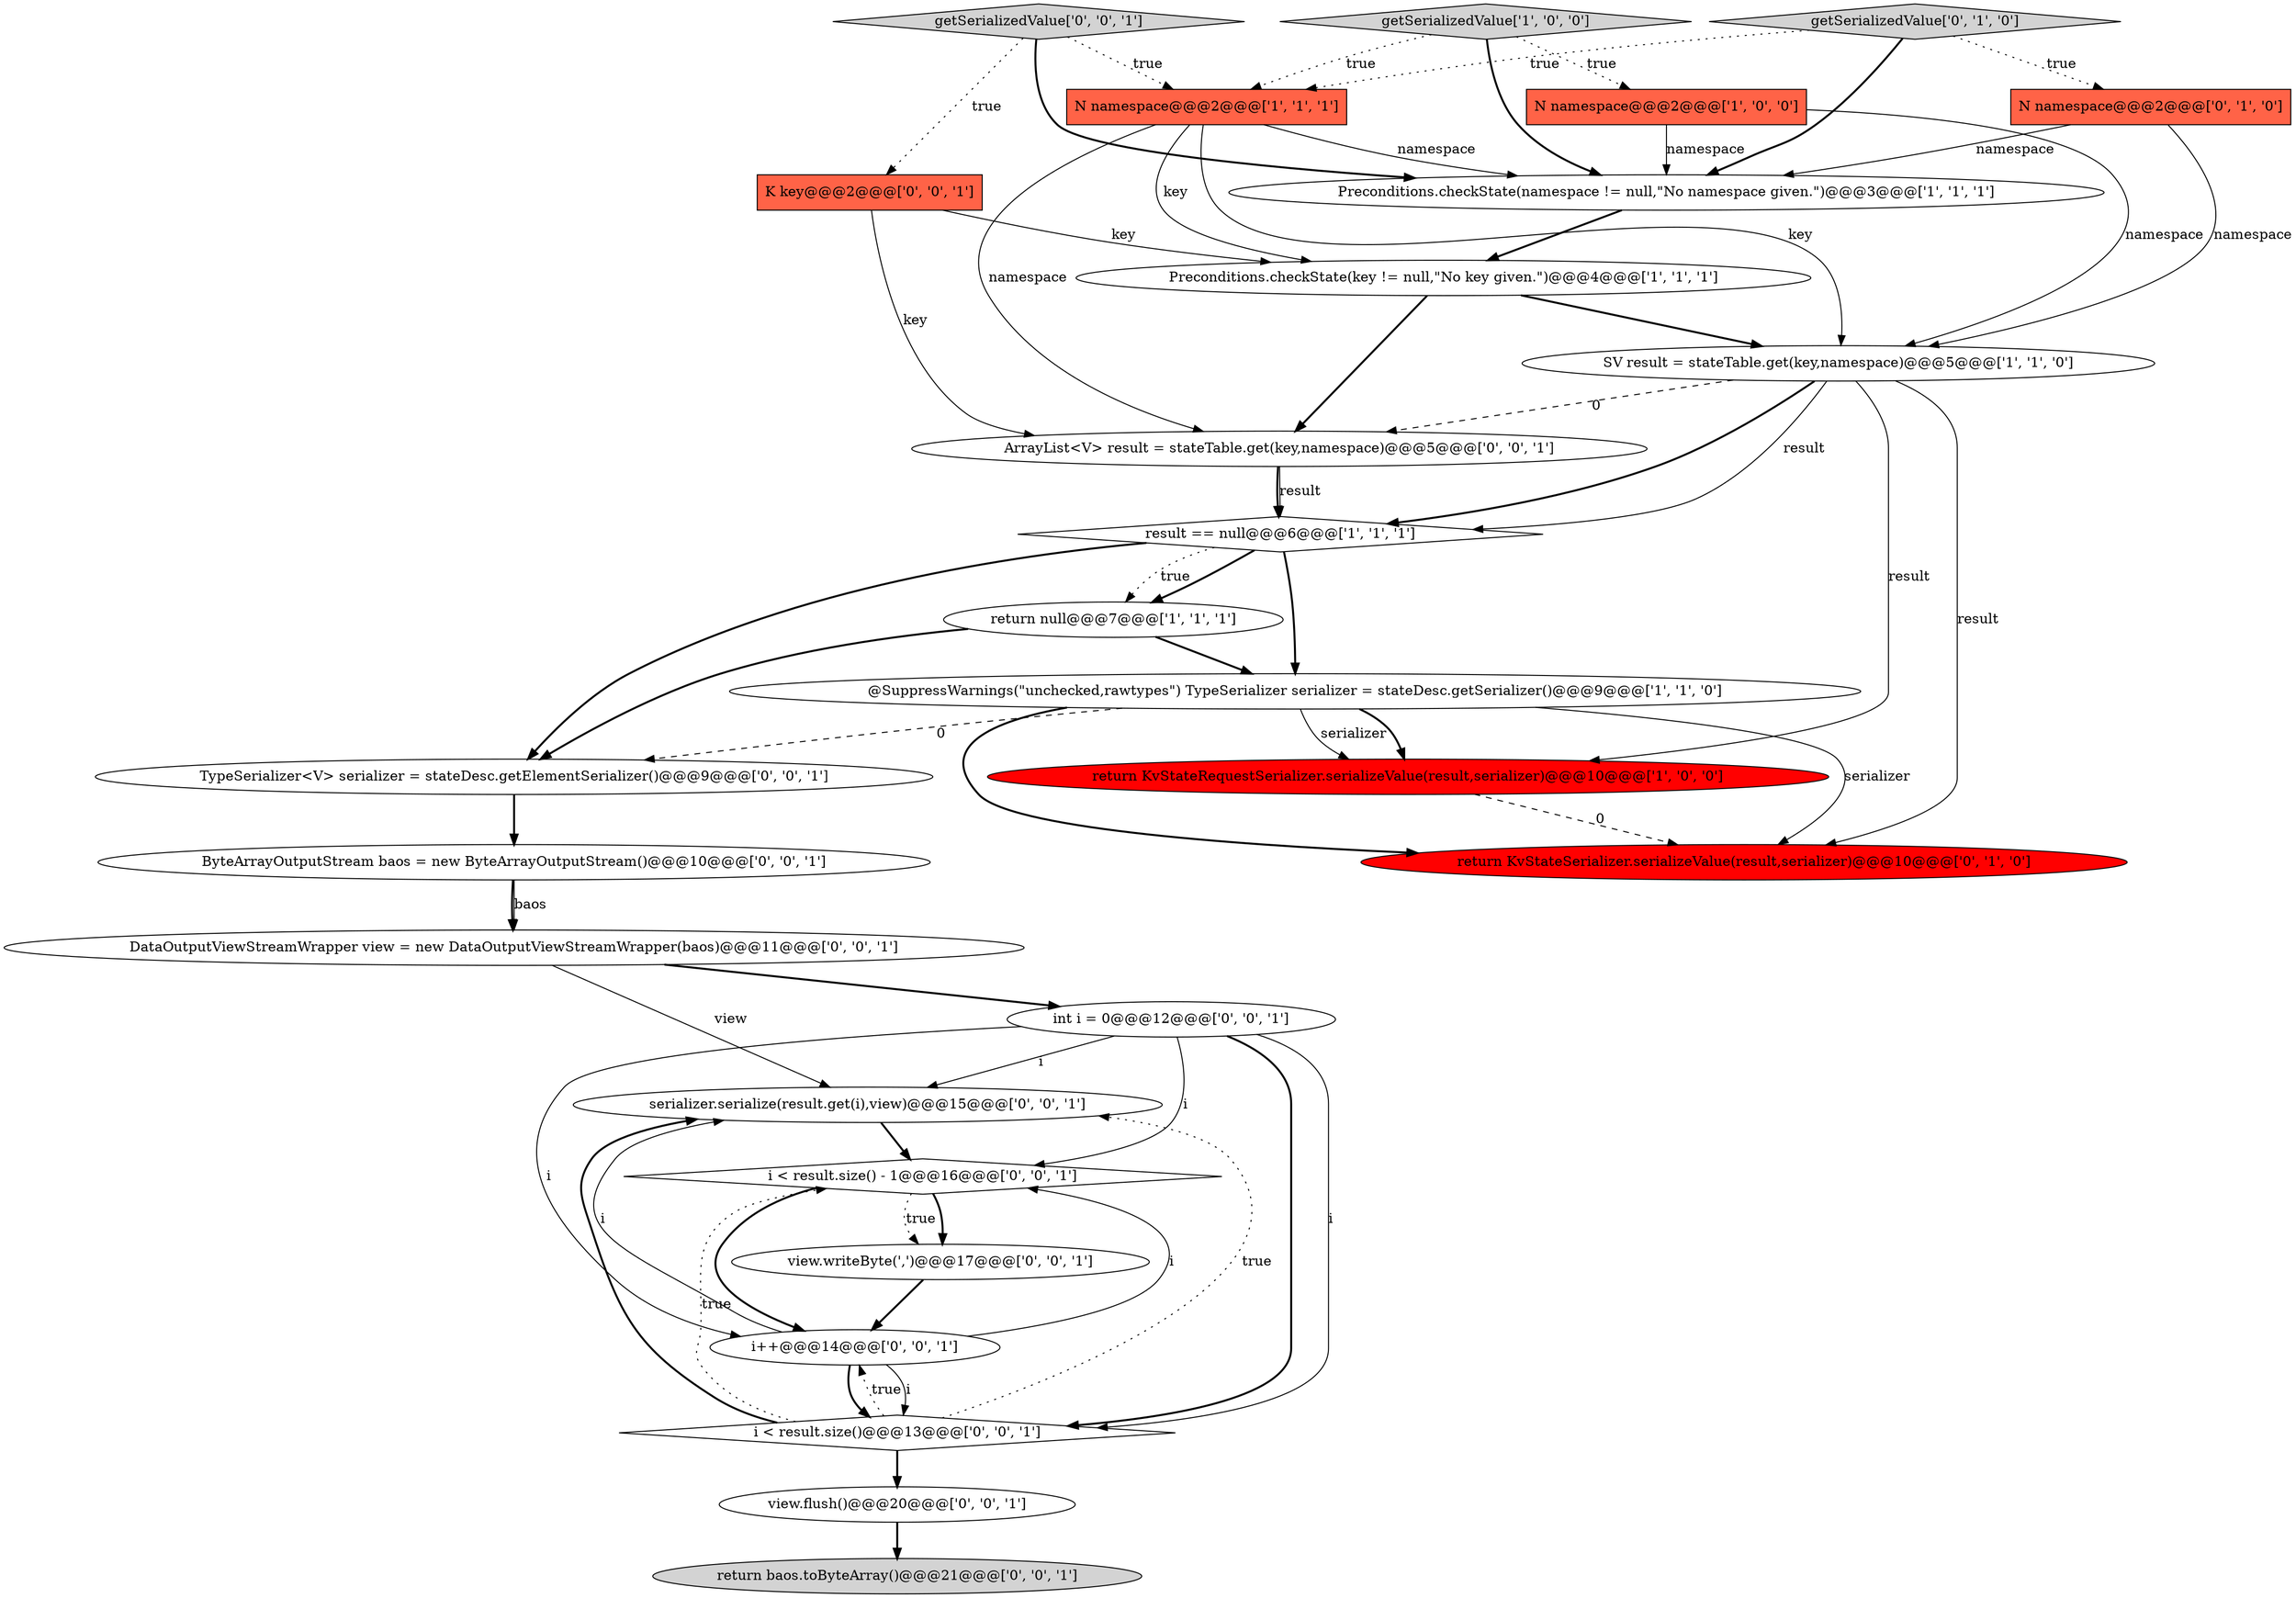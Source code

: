 digraph {
7 [style = filled, label = "N namespace@@@2@@@['1', '1', '1']", fillcolor = tomato, shape = box image = "AAA0AAABBB1BBB"];
0 [style = filled, label = "result == null@@@6@@@['1', '1', '1']", fillcolor = white, shape = diamond image = "AAA0AAABBB1BBB"];
12 [style = filled, label = "return KvStateSerializer.serializeValue(result,serializer)@@@10@@@['0', '1', '0']", fillcolor = red, shape = ellipse image = "AAA1AAABBB2BBB"];
4 [style = filled, label = "Preconditions.checkState(namespace != null,\"No namespace given.\")@@@3@@@['1', '1', '1']", fillcolor = white, shape = ellipse image = "AAA0AAABBB1BBB"];
16 [style = filled, label = "i < result.size() - 1@@@16@@@['0', '0', '1']", fillcolor = white, shape = diamond image = "AAA0AAABBB3BBB"];
1 [style = filled, label = "N namespace@@@2@@@['1', '0', '0']", fillcolor = tomato, shape = box image = "AAA0AAABBB1BBB"];
10 [style = filled, label = "N namespace@@@2@@@['0', '1', '0']", fillcolor = tomato, shape = box image = "AAA0AAABBB2BBB"];
8 [style = filled, label = "@SuppressWarnings(\"unchecked,rawtypes\") TypeSerializer serializer = stateDesc.getSerializer()@@@9@@@['1', '1', '0']", fillcolor = white, shape = ellipse image = "AAA0AAABBB1BBB"];
5 [style = filled, label = "return null@@@7@@@['1', '1', '1']", fillcolor = white, shape = ellipse image = "AAA0AAABBB1BBB"];
24 [style = filled, label = "i < result.size()@@@13@@@['0', '0', '1']", fillcolor = white, shape = diamond image = "AAA0AAABBB3BBB"];
15 [style = filled, label = "getSerializedValue['0', '0', '1']", fillcolor = lightgray, shape = diamond image = "AAA0AAABBB3BBB"];
21 [style = filled, label = "ArrayList<V> result = stateTable.get(key,namespace)@@@5@@@['0', '0', '1']", fillcolor = white, shape = ellipse image = "AAA0AAABBB3BBB"];
26 [style = filled, label = "view.writeByte(',')@@@17@@@['0', '0', '1']", fillcolor = white, shape = ellipse image = "AAA0AAABBB3BBB"];
20 [style = filled, label = "ByteArrayOutputStream baos = new ByteArrayOutputStream()@@@10@@@['0', '0', '1']", fillcolor = white, shape = ellipse image = "AAA0AAABBB3BBB"];
2 [style = filled, label = "SV result = stateTable.get(key,namespace)@@@5@@@['1', '1', '0']", fillcolor = white, shape = ellipse image = "AAA0AAABBB1BBB"];
18 [style = filled, label = "DataOutputViewStreamWrapper view = new DataOutputViewStreamWrapper(baos)@@@11@@@['0', '0', '1']", fillcolor = white, shape = ellipse image = "AAA0AAABBB3BBB"];
19 [style = filled, label = "serializer.serialize(result.get(i),view)@@@15@@@['0', '0', '1']", fillcolor = white, shape = ellipse image = "AAA0AAABBB3BBB"];
17 [style = filled, label = "TypeSerializer<V> serializer = stateDesc.getElementSerializer()@@@9@@@['0', '0', '1']", fillcolor = white, shape = ellipse image = "AAA0AAABBB3BBB"];
25 [style = filled, label = "int i = 0@@@12@@@['0', '0', '1']", fillcolor = white, shape = ellipse image = "AAA0AAABBB3BBB"];
9 [style = filled, label = "return KvStateRequestSerializer.serializeValue(result,serializer)@@@10@@@['1', '0', '0']", fillcolor = red, shape = ellipse image = "AAA1AAABBB1BBB"];
22 [style = filled, label = "view.flush()@@@20@@@['0', '0', '1']", fillcolor = white, shape = ellipse image = "AAA0AAABBB3BBB"];
14 [style = filled, label = "i++@@@14@@@['0', '0', '1']", fillcolor = white, shape = ellipse image = "AAA0AAABBB3BBB"];
11 [style = filled, label = "getSerializedValue['0', '1', '0']", fillcolor = lightgray, shape = diamond image = "AAA0AAABBB2BBB"];
6 [style = filled, label = "getSerializedValue['1', '0', '0']", fillcolor = lightgray, shape = diamond image = "AAA0AAABBB1BBB"];
23 [style = filled, label = "return baos.toByteArray()@@@21@@@['0', '0', '1']", fillcolor = lightgray, shape = ellipse image = "AAA0AAABBB3BBB"];
13 [style = filled, label = "K key@@@2@@@['0', '0', '1']", fillcolor = tomato, shape = box image = "AAA0AAABBB3BBB"];
3 [style = filled, label = "Preconditions.checkState(key != null,\"No key given.\")@@@4@@@['1', '1', '1']", fillcolor = white, shape = ellipse image = "AAA0AAABBB1BBB"];
11->7 [style = dotted, label="true"];
14->24 [style = bold, label=""];
4->3 [style = bold, label=""];
5->8 [style = bold, label=""];
2->0 [style = solid, label="result"];
25->19 [style = solid, label="i"];
24->19 [style = bold, label=""];
0->5 [style = dotted, label="true"];
21->0 [style = bold, label=""];
24->14 [style = dotted, label="true"];
0->17 [style = bold, label=""];
10->2 [style = solid, label="namespace"];
11->10 [style = dotted, label="true"];
11->4 [style = bold, label=""];
6->1 [style = dotted, label="true"];
16->26 [style = bold, label=""];
26->14 [style = bold, label=""];
7->4 [style = solid, label="namespace"];
1->4 [style = solid, label="namespace"];
13->3 [style = solid, label="key"];
2->12 [style = solid, label="result"];
15->7 [style = dotted, label="true"];
5->17 [style = bold, label=""];
24->22 [style = bold, label=""];
22->23 [style = bold, label=""];
24->16 [style = dotted, label="true"];
25->14 [style = solid, label="i"];
7->3 [style = solid, label="key"];
19->16 [style = bold, label=""];
16->26 [style = dotted, label="true"];
14->16 [style = solid, label="i"];
15->13 [style = dotted, label="true"];
10->4 [style = solid, label="namespace"];
7->21 [style = solid, label="namespace"];
21->0 [style = solid, label="result"];
6->4 [style = bold, label=""];
25->16 [style = solid, label="i"];
20->18 [style = bold, label=""];
25->24 [style = bold, label=""];
2->0 [style = bold, label=""];
7->2 [style = solid, label="key"];
14->24 [style = solid, label="i"];
3->2 [style = bold, label=""];
2->21 [style = dashed, label="0"];
1->2 [style = solid, label="namespace"];
8->9 [style = solid, label="serializer"];
14->19 [style = solid, label="i"];
13->21 [style = solid, label="key"];
18->19 [style = solid, label="view"];
25->24 [style = solid, label="i"];
20->18 [style = solid, label="baos"];
0->8 [style = bold, label=""];
8->9 [style = bold, label=""];
18->25 [style = bold, label=""];
15->4 [style = bold, label=""];
6->7 [style = dotted, label="true"];
8->12 [style = solid, label="serializer"];
16->14 [style = bold, label=""];
3->21 [style = bold, label=""];
2->9 [style = solid, label="result"];
24->19 [style = dotted, label="true"];
8->17 [style = dashed, label="0"];
9->12 [style = dashed, label="0"];
8->12 [style = bold, label=""];
0->5 [style = bold, label=""];
17->20 [style = bold, label=""];
}
